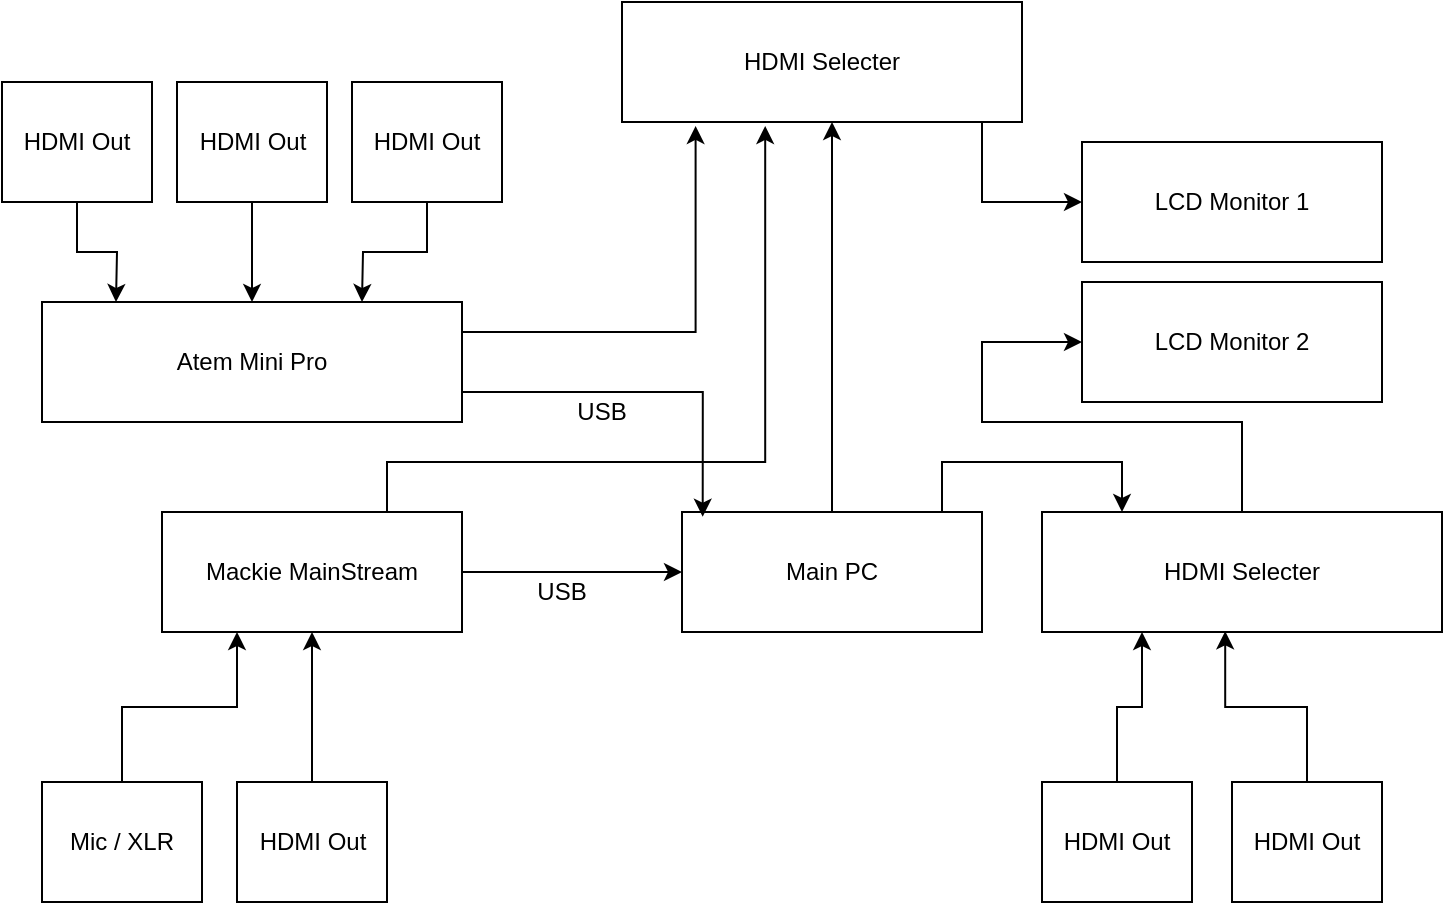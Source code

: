 <mxfile version="24.8.4">
  <diagram name="Page-1" id="4XT7YWIwMJwGY3tQXjvN">
    <mxGraphModel dx="1425" dy="742" grid="1" gridSize="10" guides="1" tooltips="1" connect="1" arrows="1" fold="1" page="1" pageScale="1" pageWidth="827" pageHeight="1169" math="0" shadow="0">
      <root>
        <mxCell id="0" />
        <mxCell id="1" parent="0" />
        <mxCell id="J75GmWGU1NDbvXC4cunR-1" value="Mackie MainStream" style="rounded=0;whiteSpace=wrap;html=1;" vertex="1" parent="1">
          <mxGeometry x="100" y="585" width="150" height="60" as="geometry" />
        </mxCell>
        <mxCell id="J75GmWGU1NDbvXC4cunR-4" style="edgeStyle=orthogonalEdgeStyle;rounded=0;orthogonalLoop=1;jettySize=auto;html=1;exitX=0.5;exitY=0;exitDx=0;exitDy=0;entryX=0.25;entryY=1;entryDx=0;entryDy=0;" edge="1" parent="1" source="J75GmWGU1NDbvXC4cunR-2" target="J75GmWGU1NDbvXC4cunR-1">
          <mxGeometry relative="1" as="geometry" />
        </mxCell>
        <mxCell id="J75GmWGU1NDbvXC4cunR-2" value="Mic / XLR" style="rounded=0;whiteSpace=wrap;html=1;" vertex="1" parent="1">
          <mxGeometry x="40" y="720" width="80" height="60" as="geometry" />
        </mxCell>
        <mxCell id="J75GmWGU1NDbvXC4cunR-7" value="HDMI Out" style="rounded=0;whiteSpace=wrap;html=1;" vertex="1" parent="1">
          <mxGeometry x="137.5" y="720" width="75" height="60" as="geometry" />
        </mxCell>
        <mxCell id="J75GmWGU1NDbvXC4cunR-8" value="" style="endArrow=classic;html=1;rounded=0;exitX=0.5;exitY=0;exitDx=0;exitDy=0;entryX=0.5;entryY=1;entryDx=0;entryDy=0;" edge="1" parent="1" source="J75GmWGU1NDbvXC4cunR-7" target="J75GmWGU1NDbvXC4cunR-1">
          <mxGeometry width="50" height="50" relative="1" as="geometry">
            <mxPoint x="390" y="745" as="sourcePoint" />
            <mxPoint x="200" y="646" as="targetPoint" />
          </mxGeometry>
        </mxCell>
        <mxCell id="J75GmWGU1NDbvXC4cunR-43" style="edgeStyle=orthogonalEdgeStyle;rounded=0;orthogonalLoop=1;jettySize=auto;html=1;exitX=0.75;exitY=1;exitDx=0;exitDy=0;entryX=0;entryY=0.5;entryDx=0;entryDy=0;" edge="1" parent="1" source="J75GmWGU1NDbvXC4cunR-9" target="J75GmWGU1NDbvXC4cunR-12">
          <mxGeometry relative="1" as="geometry">
            <Array as="points">
              <mxPoint x="510" y="390" />
              <mxPoint x="510" y="430" />
            </Array>
          </mxGeometry>
        </mxCell>
        <mxCell id="J75GmWGU1NDbvXC4cunR-9" value="HDMI Selecter" style="rounded=0;whiteSpace=wrap;html=1;" vertex="1" parent="1">
          <mxGeometry x="330" y="330" width="200" height="60" as="geometry" />
        </mxCell>
        <mxCell id="J75GmWGU1NDbvXC4cunR-12" value="LCD Monitor 1" style="rounded=0;whiteSpace=wrap;html=1;" vertex="1" parent="1">
          <mxGeometry x="560" y="400" width="150" height="60" as="geometry" />
        </mxCell>
        <mxCell id="J75GmWGU1NDbvXC4cunR-46" style="edgeStyle=orthogonalEdgeStyle;rounded=0;orthogonalLoop=1;jettySize=auto;html=1;exitX=0.75;exitY=0;exitDx=0;exitDy=0;entryX=0.2;entryY=0;entryDx=0;entryDy=0;entryPerimeter=0;" edge="1" parent="1" source="J75GmWGU1NDbvXC4cunR-14" target="J75GmWGU1NDbvXC4cunR-56">
          <mxGeometry relative="1" as="geometry">
            <Array as="points">
              <mxPoint x="490" y="585" />
              <mxPoint x="490" y="560" />
              <mxPoint x="580" y="560" />
            </Array>
          </mxGeometry>
        </mxCell>
        <mxCell id="J75GmWGU1NDbvXC4cunR-14" value="Main PC" style="rounded=0;whiteSpace=wrap;html=1;" vertex="1" parent="1">
          <mxGeometry x="360" y="585" width="150" height="60" as="geometry" />
        </mxCell>
        <mxCell id="J75GmWGU1NDbvXC4cunR-15" value="" style="endArrow=classic;html=1;rounded=0;entryX=0.525;entryY=1;entryDx=0;entryDy=0;exitX=0.5;exitY=0;exitDx=0;exitDy=0;entryPerimeter=0;" edge="1" parent="1" source="J75GmWGU1NDbvXC4cunR-14" target="J75GmWGU1NDbvXC4cunR-9">
          <mxGeometry width="50" height="50" relative="1" as="geometry">
            <mxPoint x="455" y="580" as="sourcePoint" />
            <mxPoint x="440" y="560" as="targetPoint" />
          </mxGeometry>
        </mxCell>
        <mxCell id="J75GmWGU1NDbvXC4cunR-18" value="LCD Monitor 2" style="rounded=0;whiteSpace=wrap;html=1;" vertex="1" parent="1">
          <mxGeometry x="560" y="470" width="150" height="60" as="geometry" />
        </mxCell>
        <mxCell id="J75GmWGU1NDbvXC4cunR-48" style="edgeStyle=orthogonalEdgeStyle;rounded=0;orthogonalLoop=1;jettySize=auto;html=1;exitX=1;exitY=0.25;exitDx=0;exitDy=0;entryX=0.184;entryY=1.033;entryDx=0;entryDy=0;entryPerimeter=0;" edge="1" parent="1" source="J75GmWGU1NDbvXC4cunR-22" target="J75GmWGU1NDbvXC4cunR-9">
          <mxGeometry relative="1" as="geometry">
            <mxPoint x="390" y="400" as="targetPoint" />
          </mxGeometry>
        </mxCell>
        <mxCell id="J75GmWGU1NDbvXC4cunR-22" value="Atem Mini Pro" style="rounded=0;whiteSpace=wrap;html=1;" vertex="1" parent="1">
          <mxGeometry x="40" y="480" width="210" height="60" as="geometry" />
        </mxCell>
        <mxCell id="J75GmWGU1NDbvXC4cunR-23" value="HDMI Out" style="rounded=0;whiteSpace=wrap;html=1;" vertex="1" parent="1">
          <mxGeometry x="20" y="370" width="75" height="60" as="geometry" />
        </mxCell>
        <mxCell id="J75GmWGU1NDbvXC4cunR-30" value="USB" style="text;html=1;align=center;verticalAlign=middle;whiteSpace=wrap;rounded=0;" vertex="1" parent="1">
          <mxGeometry x="270" y="610" width="60" height="30" as="geometry" />
        </mxCell>
        <mxCell id="J75GmWGU1NDbvXC4cunR-31" value="USB" style="text;html=1;align=center;verticalAlign=middle;whiteSpace=wrap;rounded=0;" vertex="1" parent="1">
          <mxGeometry x="290" y="520" width="60" height="30" as="geometry" />
        </mxCell>
        <mxCell id="J75GmWGU1NDbvXC4cunR-35" value="" style="endArrow=classic;html=1;rounded=0;exitX=1;exitY=0.5;exitDx=0;exitDy=0;entryX=0;entryY=0.5;entryDx=0;entryDy=0;" edge="1" parent="1" source="J75GmWGU1NDbvXC4cunR-1" target="J75GmWGU1NDbvXC4cunR-14">
          <mxGeometry width="50" height="50" relative="1" as="geometry">
            <mxPoint x="390" y="710" as="sourcePoint" />
            <mxPoint x="440" y="660" as="targetPoint" />
          </mxGeometry>
        </mxCell>
        <mxCell id="J75GmWGU1NDbvXC4cunR-38" style="edgeStyle=orthogonalEdgeStyle;rounded=0;orthogonalLoop=1;jettySize=auto;html=1;exitX=0.5;exitY=1;exitDx=0;exitDy=0;entryX=0.5;entryY=0;entryDx=0;entryDy=0;" edge="1" parent="1" source="J75GmWGU1NDbvXC4cunR-39" target="J75GmWGU1NDbvXC4cunR-22">
          <mxGeometry relative="1" as="geometry">
            <mxPoint x="217.5" y="480" as="targetPoint" />
          </mxGeometry>
        </mxCell>
        <mxCell id="J75GmWGU1NDbvXC4cunR-39" value="HDMI Out" style="rounded=0;whiteSpace=wrap;html=1;" vertex="1" parent="1">
          <mxGeometry x="107.5" y="370" width="75" height="60" as="geometry" />
        </mxCell>
        <mxCell id="J75GmWGU1NDbvXC4cunR-40" value="" style="endArrow=classic;html=1;rounded=0;exitX=0.5;exitY=1;exitDx=0;exitDy=0;edgeStyle=orthogonalEdgeStyle;" edge="1" parent="1" source="J75GmWGU1NDbvXC4cunR-23">
          <mxGeometry width="50" height="50" relative="1" as="geometry">
            <mxPoint x="390" y="710" as="sourcePoint" />
            <mxPoint x="77" y="480" as="targetPoint" />
          </mxGeometry>
        </mxCell>
        <mxCell id="J75GmWGU1NDbvXC4cunR-47" value="" style="endArrow=classic;html=1;rounded=0;exitX=0.75;exitY=0;exitDx=0;exitDy=0;entryX=0.358;entryY=1.033;entryDx=0;entryDy=0;entryPerimeter=0;edgeStyle=orthogonalEdgeStyle;" edge="1" parent="1" source="J75GmWGU1NDbvXC4cunR-1" target="J75GmWGU1NDbvXC4cunR-9">
          <mxGeometry width="50" height="50" relative="1" as="geometry">
            <mxPoint x="390" y="710" as="sourcePoint" />
            <mxPoint x="440" y="660" as="targetPoint" />
            <Array as="points">
              <mxPoint x="213" y="560" />
              <mxPoint x="402" y="560" />
            </Array>
          </mxGeometry>
        </mxCell>
        <mxCell id="J75GmWGU1NDbvXC4cunR-51" style="edgeStyle=orthogonalEdgeStyle;rounded=0;orthogonalLoop=1;jettySize=auto;html=1;exitX=1;exitY=0.75;exitDx=0;exitDy=0;entryX=0.069;entryY=0.039;entryDx=0;entryDy=0;entryPerimeter=0;" edge="1" parent="1" source="J75GmWGU1NDbvXC4cunR-22" target="J75GmWGU1NDbvXC4cunR-14">
          <mxGeometry relative="1" as="geometry" />
        </mxCell>
        <mxCell id="J75GmWGU1NDbvXC4cunR-53" value="HDMI Out" style="rounded=0;whiteSpace=wrap;html=1;" vertex="1" parent="1">
          <mxGeometry x="195" y="370" width="75" height="60" as="geometry" />
        </mxCell>
        <mxCell id="J75GmWGU1NDbvXC4cunR-55" style="edgeStyle=orthogonalEdgeStyle;rounded=0;orthogonalLoop=1;jettySize=auto;html=1;exitX=0.5;exitY=1;exitDx=0;exitDy=0;" edge="1" parent="1" source="J75GmWGU1NDbvXC4cunR-53">
          <mxGeometry relative="1" as="geometry">
            <mxPoint x="200" y="480" as="targetPoint" />
          </mxGeometry>
        </mxCell>
        <mxCell id="J75GmWGU1NDbvXC4cunR-58" style="edgeStyle=orthogonalEdgeStyle;rounded=0;orthogonalLoop=1;jettySize=auto;html=1;exitX=0.5;exitY=0;exitDx=0;exitDy=0;entryX=0;entryY=0.5;entryDx=0;entryDy=0;" edge="1" parent="1" source="J75GmWGU1NDbvXC4cunR-56" target="J75GmWGU1NDbvXC4cunR-18">
          <mxGeometry relative="1" as="geometry">
            <Array as="points">
              <mxPoint x="640" y="540" />
              <mxPoint x="510" y="540" />
              <mxPoint x="510" y="500" />
            </Array>
          </mxGeometry>
        </mxCell>
        <mxCell id="J75GmWGU1NDbvXC4cunR-56" value="HDMI Selecter" style="rounded=0;whiteSpace=wrap;html=1;" vertex="1" parent="1">
          <mxGeometry x="540" y="585" width="200" height="60" as="geometry" />
        </mxCell>
        <mxCell id="J75GmWGU1NDbvXC4cunR-57" value="" style="endArrow=classic;html=1;rounded=0;entryX=0.25;entryY=1;entryDx=0;entryDy=0;exitX=0.5;exitY=0;exitDx=0;exitDy=0;edgeStyle=orthogonalEdgeStyle;" edge="1" parent="1" source="J75GmWGU1NDbvXC4cunR-59" target="J75GmWGU1NDbvXC4cunR-56">
          <mxGeometry width="50" height="50" relative="1" as="geometry">
            <mxPoint x="590" y="730" as="sourcePoint" />
            <mxPoint x="620" y="690" as="targetPoint" />
          </mxGeometry>
        </mxCell>
        <mxCell id="J75GmWGU1NDbvXC4cunR-59" value="HDMI Out" style="rounded=0;whiteSpace=wrap;html=1;" vertex="1" parent="1">
          <mxGeometry x="540" y="720" width="75" height="60" as="geometry" />
        </mxCell>
        <mxCell id="J75GmWGU1NDbvXC4cunR-60" value="" style="endArrow=classic;html=1;rounded=0;exitX=0.5;exitY=0;exitDx=0;exitDy=0;edgeStyle=orthogonalEdgeStyle;entryX=0.458;entryY=0.994;entryDx=0;entryDy=0;entryPerimeter=0;" edge="1" parent="1" source="J75GmWGU1NDbvXC4cunR-61" target="J75GmWGU1NDbvXC4cunR-56">
          <mxGeometry width="50" height="50" relative="1" as="geometry">
            <mxPoint x="685" y="730" as="sourcePoint" />
            <mxPoint x="630" y="660" as="targetPoint" />
          </mxGeometry>
        </mxCell>
        <mxCell id="J75GmWGU1NDbvXC4cunR-61" value="HDMI Out" style="rounded=0;whiteSpace=wrap;html=1;" vertex="1" parent="1">
          <mxGeometry x="635" y="720" width="75" height="60" as="geometry" />
        </mxCell>
      </root>
    </mxGraphModel>
  </diagram>
</mxfile>
